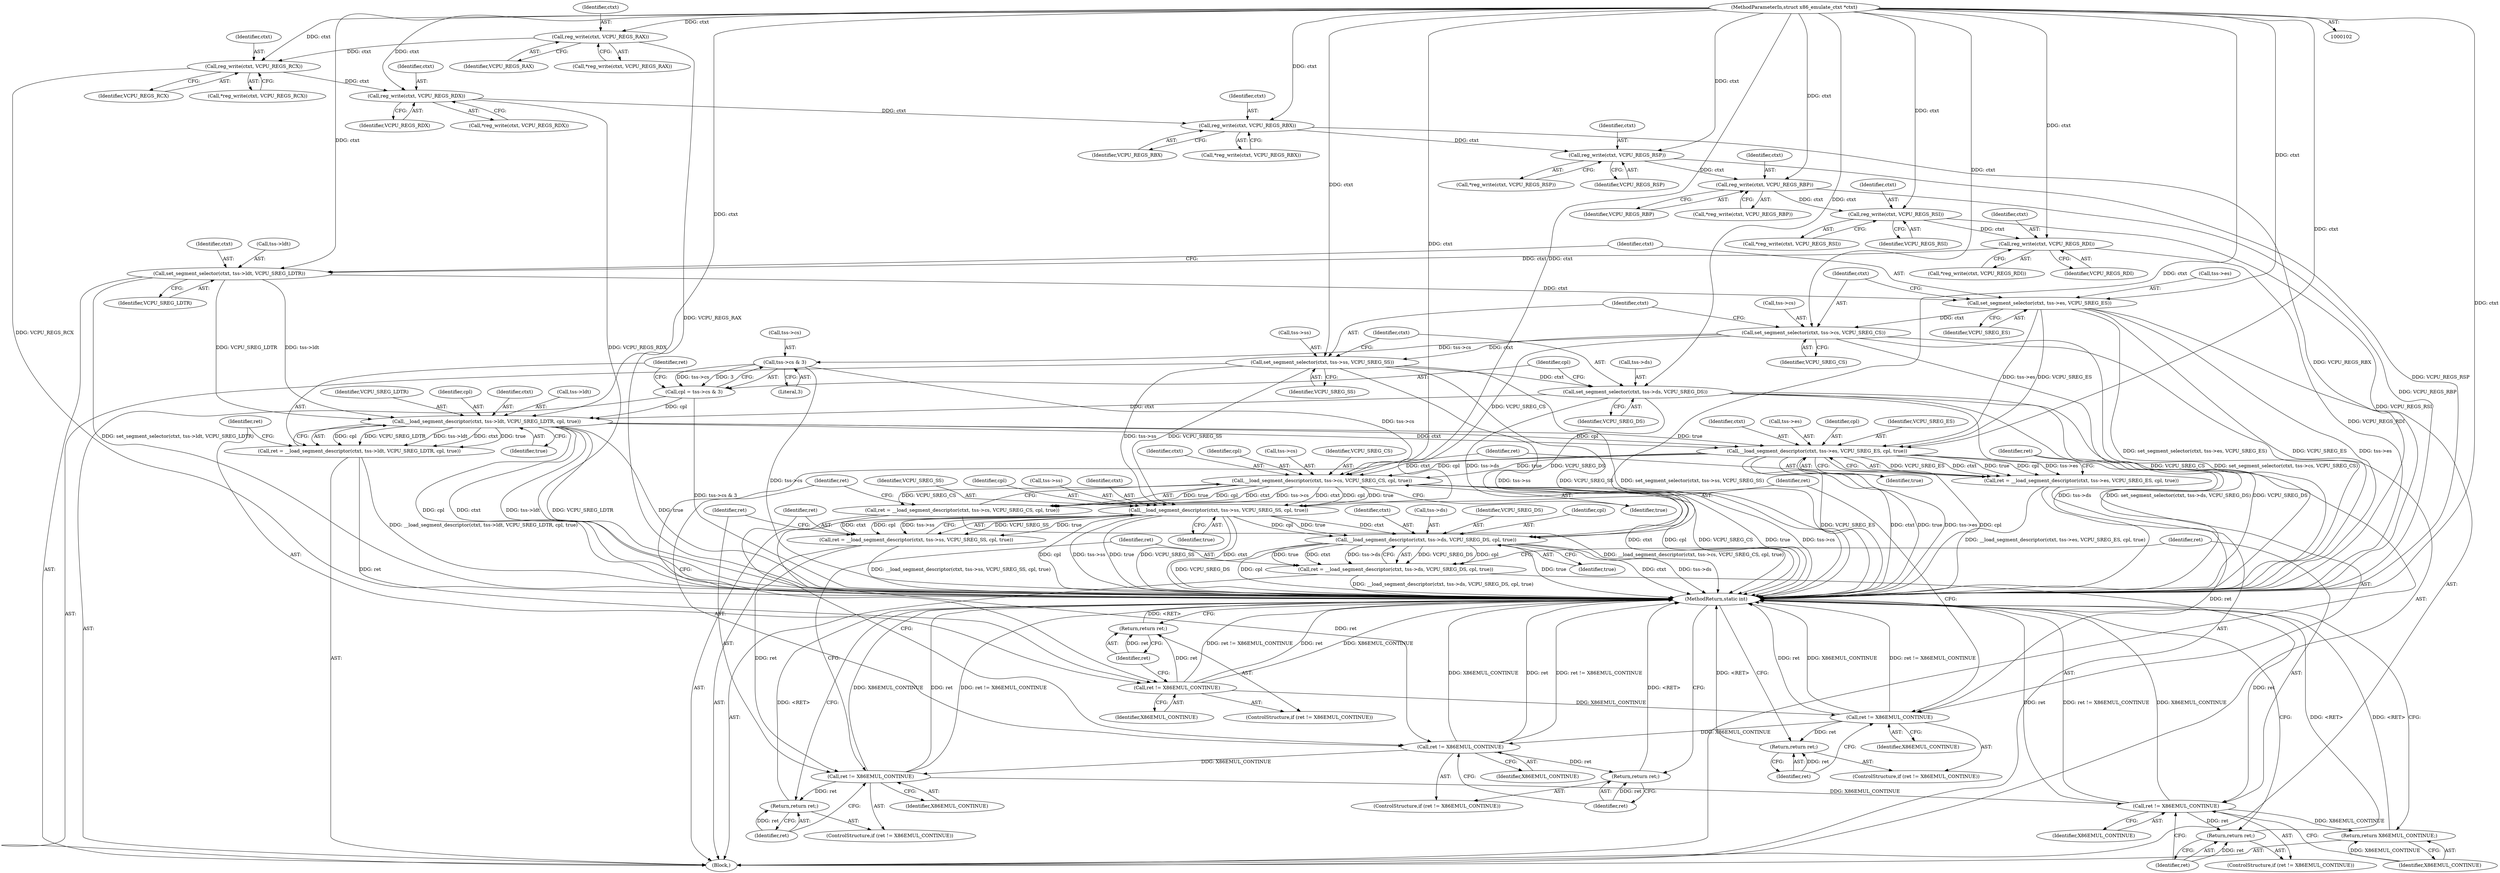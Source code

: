 digraph "1_linux_d1442d85cc30ea75f7d399474ca738e0bc96f715_4@API" {
"1000174" [label="(Call,reg_write(ctxt, VCPU_REGS_RSI))"];
"1000166" [label="(Call,reg_write(ctxt, VCPU_REGS_RBP))"];
"1000158" [label="(Call,reg_write(ctxt, VCPU_REGS_RSP))"];
"1000150" [label="(Call,reg_write(ctxt, VCPU_REGS_RBX))"];
"1000142" [label="(Call,reg_write(ctxt, VCPU_REGS_RDX))"];
"1000134" [label="(Call,reg_write(ctxt, VCPU_REGS_RCX))"];
"1000126" [label="(Call,reg_write(ctxt, VCPU_REGS_RAX))"];
"1000103" [label="(MethodParameterIn,struct x86_emulate_ctxt *ctxt)"];
"1000182" [label="(Call,reg_write(ctxt, VCPU_REGS_RDI))"];
"1000188" [label="(Call,set_segment_selector(ctxt, tss->ldt, VCPU_SREG_LDTR))"];
"1000194" [label="(Call,set_segment_selector(ctxt, tss->es, VCPU_SREG_ES))"];
"1000200" [label="(Call,set_segment_selector(ctxt, tss->cs, VCPU_SREG_CS))"];
"1000206" [label="(Call,set_segment_selector(ctxt, tss->ss, VCPU_SREG_SS))"];
"1000212" [label="(Call,set_segment_selector(ctxt, tss->ds, VCPU_SREG_DS))"];
"1000227" [label="(Call,__load_segment_descriptor(ctxt, tss->ldt, VCPU_SREG_LDTR, cpl, true))"];
"1000225" [label="(Call,ret = __load_segment_descriptor(ctxt, tss->ldt, VCPU_SREG_LDTR, cpl, true))"];
"1000236" [label="(Call,ret != X86EMUL_CONTINUE)"];
"1000239" [label="(Return,return ret;)"];
"1000252" [label="(Call,ret != X86EMUL_CONTINUE)"];
"1000255" [label="(Return,return ret;)"];
"1000268" [label="(Call,ret != X86EMUL_CONTINUE)"];
"1000271" [label="(Return,return ret;)"];
"1000284" [label="(Call,ret != X86EMUL_CONTINUE)"];
"1000287" [label="(Return,return ret;)"];
"1000300" [label="(Call,ret != X86EMUL_CONTINUE)"];
"1000303" [label="(Return,return ret;)"];
"1000305" [label="(Return,return X86EMUL_CONTINUE;)"];
"1000243" [label="(Call,__load_segment_descriptor(ctxt, tss->es, VCPU_SREG_ES, cpl, true))"];
"1000241" [label="(Call,ret = __load_segment_descriptor(ctxt, tss->es, VCPU_SREG_ES, cpl, true))"];
"1000259" [label="(Call,__load_segment_descriptor(ctxt, tss->cs, VCPU_SREG_CS, cpl, true))"];
"1000257" [label="(Call,ret = __load_segment_descriptor(ctxt, tss->cs, VCPU_SREG_CS, cpl, true))"];
"1000275" [label="(Call,__load_segment_descriptor(ctxt, tss->ss, VCPU_SREG_SS, cpl, true))"];
"1000273" [label="(Call,ret = __load_segment_descriptor(ctxt, tss->ss, VCPU_SREG_SS, cpl, true))"];
"1000291" [label="(Call,__load_segment_descriptor(ctxt, tss->ds, VCPU_SREG_DS, cpl, true))"];
"1000289" [label="(Call,ret = __load_segment_descriptor(ctxt, tss->ds, VCPU_SREG_DS, cpl, true))"];
"1000220" [label="(Call,tss->cs & 3)"];
"1000218" [label="(Call,cpl = tss->cs & 3)"];
"1000219" [label="(Identifier,cpl)"];
"1000253" [label="(Identifier,ret)"];
"1000264" [label="(Identifier,VCPU_SREG_CS)"];
"1000211" [label="(Identifier,VCPU_SREG_SS)"];
"1000251" [label="(ControlStructure,if (ret != X86EMUL_CONTINUE))"];
"1000243" [label="(Call,__load_segment_descriptor(ctxt, tss->es, VCPU_SREG_ES, cpl, true))"];
"1000293" [label="(Call,tss->ds)"];
"1000202" [label="(Call,tss->cs)"];
"1000160" [label="(Identifier,VCPU_REGS_RSP)"];
"1000208" [label="(Call,tss->ss)"];
"1000298" [label="(Identifier,true)"];
"1000105" [label="(Block,)"];
"1000167" [label="(Identifier,ctxt)"];
"1000201" [label="(Identifier,ctxt)"];
"1000224" [label="(Literal,3)"];
"1000134" [label="(Call,reg_write(ctxt, VCPU_REGS_RCX))"];
"1000296" [label="(Identifier,VCPU_SREG_DS)"];
"1000289" [label="(Call,ret = __load_segment_descriptor(ctxt, tss->ds, VCPU_SREG_DS, cpl, true))"];
"1000270" [label="(Identifier,X86EMUL_CONTINUE)"];
"1000126" [label="(Call,reg_write(ctxt, VCPU_REGS_RAX))"];
"1000174" [label="(Call,reg_write(ctxt, VCPU_REGS_RSI))"];
"1000302" [label="(Identifier,X86EMUL_CONTINUE)"];
"1000284" [label="(Call,ret != X86EMUL_CONTINUE)"];
"1000128" [label="(Identifier,VCPU_REGS_RAX)"];
"1000272" [label="(Identifier,ret)"];
"1000225" [label="(Call,ret = __load_segment_descriptor(ctxt, tss->ldt, VCPU_SREG_LDTR, cpl, true))"];
"1000285" [label="(Identifier,ret)"];
"1000257" [label="(Call,ret = __load_segment_descriptor(ctxt, tss->cs, VCPU_SREG_CS, cpl, true))"];
"1000250" [label="(Identifier,true)"];
"1000195" [label="(Identifier,ctxt)"];
"1000290" [label="(Identifier,ret)"];
"1000151" [label="(Identifier,ctxt)"];
"1000306" [label="(Identifier,X86EMUL_CONTINUE)"];
"1000193" [label="(Identifier,VCPU_SREG_LDTR)"];
"1000142" [label="(Call,reg_write(ctxt, VCPU_REGS_RDX))"];
"1000291" [label="(Call,__load_segment_descriptor(ctxt, tss->ds, VCPU_SREG_DS, cpl, true))"];
"1000269" [label="(Identifier,ret)"];
"1000297" [label="(Identifier,cpl)"];
"1000149" [label="(Call,*reg_write(ctxt, VCPU_REGS_RBX))"];
"1000235" [label="(ControlStructure,if (ret != X86EMUL_CONTINUE))"];
"1000212" [label="(Call,set_segment_selector(ctxt, tss->ds, VCPU_SREG_DS))"];
"1000125" [label="(Call,*reg_write(ctxt, VCPU_REGS_RAX))"];
"1000283" [label="(ControlStructure,if (ret != X86EMUL_CONTINUE))"];
"1000288" [label="(Identifier,ret)"];
"1000276" [label="(Identifier,ctxt)"];
"1000173" [label="(Call,*reg_write(ctxt, VCPU_REGS_RSI))"];
"1000206" [label="(Call,set_segment_selector(ctxt, tss->ss, VCPU_SREG_SS))"];
"1000226" [label="(Identifier,ret)"];
"1000280" [label="(Identifier,VCPU_SREG_SS)"];
"1000176" [label="(Identifier,VCPU_REGS_RSI)"];
"1000301" [label="(Identifier,ret)"];
"1000287" [label="(Return,return ret;)"];
"1000166" [label="(Call,reg_write(ctxt, VCPU_REGS_RBP))"];
"1000248" [label="(Identifier,VCPU_SREG_ES)"];
"1000136" [label="(Identifier,VCPU_REGS_RCX)"];
"1000299" [label="(ControlStructure,if (ret != X86EMUL_CONTINUE))"];
"1000133" [label="(Call,*reg_write(ctxt, VCPU_REGS_RCX))"];
"1000184" [label="(Identifier,VCPU_REGS_RDI)"];
"1000275" [label="(Call,__load_segment_descriptor(ctxt, tss->ss, VCPU_SREG_SS, cpl, true))"];
"1000259" [label="(Call,__load_segment_descriptor(ctxt, tss->cs, VCPU_SREG_CS, cpl, true))"];
"1000205" [label="(Identifier,VCPU_SREG_CS)"];
"1000305" [label="(Return,return X86EMUL_CONTINUE;)"];
"1000194" [label="(Call,set_segment_selector(ctxt, tss->es, VCPU_SREG_ES))"];
"1000214" [label="(Call,tss->ds)"];
"1000217" [label="(Identifier,VCPU_SREG_DS)"];
"1000255" [label="(Return,return ret;)"];
"1000183" [label="(Identifier,ctxt)"];
"1000267" [label="(ControlStructure,if (ret != X86EMUL_CONTINUE))"];
"1000274" [label="(Identifier,ret)"];
"1000232" [label="(Identifier,VCPU_SREG_LDTR)"];
"1000271" [label="(Return,return ret;)"];
"1000158" [label="(Call,reg_write(ctxt, VCPU_REGS_RSP))"];
"1000254" [label="(Identifier,X86EMUL_CONTINUE)"];
"1000165" [label="(Call,*reg_write(ctxt, VCPU_REGS_RBP))"];
"1000282" [label="(Identifier,true)"];
"1000286" [label="(Identifier,X86EMUL_CONTINUE)"];
"1000300" [label="(Call,ret != X86EMUL_CONTINUE)"];
"1000307" [label="(MethodReturn,static int)"];
"1000244" [label="(Identifier,ctxt)"];
"1000159" [label="(Identifier,ctxt)"];
"1000266" [label="(Identifier,true)"];
"1000273" [label="(Call,ret = __load_segment_descriptor(ctxt, tss->ss, VCPU_SREG_SS, cpl, true))"];
"1000281" [label="(Identifier,cpl)"];
"1000144" [label="(Identifier,VCPU_REGS_RDX)"];
"1000189" [label="(Identifier,ctxt)"];
"1000240" [label="(Identifier,ret)"];
"1000237" [label="(Identifier,ret)"];
"1000303" [label="(Return,return ret;)"];
"1000260" [label="(Identifier,ctxt)"];
"1000292" [label="(Identifier,ctxt)"];
"1000141" [label="(Call,*reg_write(ctxt, VCPU_REGS_RDX))"];
"1000150" [label="(Call,reg_write(ctxt, VCPU_REGS_RBX))"];
"1000242" [label="(Identifier,ret)"];
"1000252" [label="(Call,ret != X86EMUL_CONTINUE)"];
"1000168" [label="(Identifier,VCPU_REGS_RBP)"];
"1000227" [label="(Call,__load_segment_descriptor(ctxt, tss->ldt, VCPU_SREG_LDTR, cpl, true))"];
"1000190" [label="(Call,tss->ldt)"];
"1000152" [label="(Identifier,VCPU_REGS_RBX)"];
"1000127" [label="(Identifier,ctxt)"];
"1000239" [label="(Return,return ret;)"];
"1000221" [label="(Call,tss->cs)"];
"1000199" [label="(Identifier,VCPU_SREG_ES)"];
"1000218" [label="(Call,cpl = tss->cs & 3)"];
"1000213" [label="(Identifier,ctxt)"];
"1000175" [label="(Identifier,ctxt)"];
"1000200" [label="(Call,set_segment_selector(ctxt, tss->cs, VCPU_SREG_CS))"];
"1000207" [label="(Identifier,ctxt)"];
"1000265" [label="(Identifier,cpl)"];
"1000245" [label="(Call,tss->es)"];
"1000268" [label="(Call,ret != X86EMUL_CONTINUE)"];
"1000258" [label="(Identifier,ret)"];
"1000157" [label="(Call,*reg_write(ctxt, VCPU_REGS_RSP))"];
"1000103" [label="(MethodParameterIn,struct x86_emulate_ctxt *ctxt)"];
"1000143" [label="(Identifier,ctxt)"];
"1000256" [label="(Identifier,ret)"];
"1000241" [label="(Call,ret = __load_segment_descriptor(ctxt, tss->es, VCPU_SREG_ES, cpl, true))"];
"1000220" [label="(Call,tss->cs & 3)"];
"1000236" [label="(Call,ret != X86EMUL_CONTINUE)"];
"1000135" [label="(Identifier,ctxt)"];
"1000181" [label="(Call,*reg_write(ctxt, VCPU_REGS_RDI))"];
"1000233" [label="(Identifier,cpl)"];
"1000228" [label="(Identifier,ctxt)"];
"1000188" [label="(Call,set_segment_selector(ctxt, tss->ldt, VCPU_SREG_LDTR))"];
"1000196" [label="(Call,tss->es)"];
"1000304" [label="(Identifier,ret)"];
"1000238" [label="(Identifier,X86EMUL_CONTINUE)"];
"1000261" [label="(Call,tss->cs)"];
"1000182" [label="(Call,reg_write(ctxt, VCPU_REGS_RDI))"];
"1000234" [label="(Identifier,true)"];
"1000249" [label="(Identifier,cpl)"];
"1000277" [label="(Call,tss->ss)"];
"1000229" [label="(Call,tss->ldt)"];
"1000174" -> "1000173"  [label="AST: "];
"1000174" -> "1000176"  [label="CFG: "];
"1000175" -> "1000174"  [label="AST: "];
"1000176" -> "1000174"  [label="AST: "];
"1000173" -> "1000174"  [label="CFG: "];
"1000174" -> "1000307"  [label="DDG: VCPU_REGS_RSI"];
"1000166" -> "1000174"  [label="DDG: ctxt"];
"1000103" -> "1000174"  [label="DDG: ctxt"];
"1000174" -> "1000182"  [label="DDG: ctxt"];
"1000166" -> "1000165"  [label="AST: "];
"1000166" -> "1000168"  [label="CFG: "];
"1000167" -> "1000166"  [label="AST: "];
"1000168" -> "1000166"  [label="AST: "];
"1000165" -> "1000166"  [label="CFG: "];
"1000166" -> "1000307"  [label="DDG: VCPU_REGS_RBP"];
"1000158" -> "1000166"  [label="DDG: ctxt"];
"1000103" -> "1000166"  [label="DDG: ctxt"];
"1000158" -> "1000157"  [label="AST: "];
"1000158" -> "1000160"  [label="CFG: "];
"1000159" -> "1000158"  [label="AST: "];
"1000160" -> "1000158"  [label="AST: "];
"1000157" -> "1000158"  [label="CFG: "];
"1000158" -> "1000307"  [label="DDG: VCPU_REGS_RSP"];
"1000150" -> "1000158"  [label="DDG: ctxt"];
"1000103" -> "1000158"  [label="DDG: ctxt"];
"1000150" -> "1000149"  [label="AST: "];
"1000150" -> "1000152"  [label="CFG: "];
"1000151" -> "1000150"  [label="AST: "];
"1000152" -> "1000150"  [label="AST: "];
"1000149" -> "1000150"  [label="CFG: "];
"1000150" -> "1000307"  [label="DDG: VCPU_REGS_RBX"];
"1000142" -> "1000150"  [label="DDG: ctxt"];
"1000103" -> "1000150"  [label="DDG: ctxt"];
"1000142" -> "1000141"  [label="AST: "];
"1000142" -> "1000144"  [label="CFG: "];
"1000143" -> "1000142"  [label="AST: "];
"1000144" -> "1000142"  [label="AST: "];
"1000141" -> "1000142"  [label="CFG: "];
"1000142" -> "1000307"  [label="DDG: VCPU_REGS_RDX"];
"1000134" -> "1000142"  [label="DDG: ctxt"];
"1000103" -> "1000142"  [label="DDG: ctxt"];
"1000134" -> "1000133"  [label="AST: "];
"1000134" -> "1000136"  [label="CFG: "];
"1000135" -> "1000134"  [label="AST: "];
"1000136" -> "1000134"  [label="AST: "];
"1000133" -> "1000134"  [label="CFG: "];
"1000134" -> "1000307"  [label="DDG: VCPU_REGS_RCX"];
"1000126" -> "1000134"  [label="DDG: ctxt"];
"1000103" -> "1000134"  [label="DDG: ctxt"];
"1000126" -> "1000125"  [label="AST: "];
"1000126" -> "1000128"  [label="CFG: "];
"1000127" -> "1000126"  [label="AST: "];
"1000128" -> "1000126"  [label="AST: "];
"1000125" -> "1000126"  [label="CFG: "];
"1000126" -> "1000307"  [label="DDG: VCPU_REGS_RAX"];
"1000103" -> "1000126"  [label="DDG: ctxt"];
"1000103" -> "1000102"  [label="AST: "];
"1000103" -> "1000307"  [label="DDG: ctxt"];
"1000103" -> "1000182"  [label="DDG: ctxt"];
"1000103" -> "1000188"  [label="DDG: ctxt"];
"1000103" -> "1000194"  [label="DDG: ctxt"];
"1000103" -> "1000200"  [label="DDG: ctxt"];
"1000103" -> "1000206"  [label="DDG: ctxt"];
"1000103" -> "1000212"  [label="DDG: ctxt"];
"1000103" -> "1000227"  [label="DDG: ctxt"];
"1000103" -> "1000243"  [label="DDG: ctxt"];
"1000103" -> "1000259"  [label="DDG: ctxt"];
"1000103" -> "1000275"  [label="DDG: ctxt"];
"1000103" -> "1000291"  [label="DDG: ctxt"];
"1000182" -> "1000181"  [label="AST: "];
"1000182" -> "1000184"  [label="CFG: "];
"1000183" -> "1000182"  [label="AST: "];
"1000184" -> "1000182"  [label="AST: "];
"1000181" -> "1000182"  [label="CFG: "];
"1000182" -> "1000307"  [label="DDG: VCPU_REGS_RDI"];
"1000182" -> "1000188"  [label="DDG: ctxt"];
"1000188" -> "1000105"  [label="AST: "];
"1000188" -> "1000193"  [label="CFG: "];
"1000189" -> "1000188"  [label="AST: "];
"1000190" -> "1000188"  [label="AST: "];
"1000193" -> "1000188"  [label="AST: "];
"1000195" -> "1000188"  [label="CFG: "];
"1000188" -> "1000307"  [label="DDG: set_segment_selector(ctxt, tss->ldt, VCPU_SREG_LDTR)"];
"1000188" -> "1000194"  [label="DDG: ctxt"];
"1000188" -> "1000227"  [label="DDG: tss->ldt"];
"1000188" -> "1000227"  [label="DDG: VCPU_SREG_LDTR"];
"1000194" -> "1000105"  [label="AST: "];
"1000194" -> "1000199"  [label="CFG: "];
"1000195" -> "1000194"  [label="AST: "];
"1000196" -> "1000194"  [label="AST: "];
"1000199" -> "1000194"  [label="AST: "];
"1000201" -> "1000194"  [label="CFG: "];
"1000194" -> "1000307"  [label="DDG: set_segment_selector(ctxt, tss->es, VCPU_SREG_ES)"];
"1000194" -> "1000307"  [label="DDG: VCPU_SREG_ES"];
"1000194" -> "1000307"  [label="DDG: tss->es"];
"1000194" -> "1000200"  [label="DDG: ctxt"];
"1000194" -> "1000243"  [label="DDG: tss->es"];
"1000194" -> "1000243"  [label="DDG: VCPU_SREG_ES"];
"1000200" -> "1000105"  [label="AST: "];
"1000200" -> "1000205"  [label="CFG: "];
"1000201" -> "1000200"  [label="AST: "];
"1000202" -> "1000200"  [label="AST: "];
"1000205" -> "1000200"  [label="AST: "];
"1000207" -> "1000200"  [label="CFG: "];
"1000200" -> "1000307"  [label="DDG: set_segment_selector(ctxt, tss->cs, VCPU_SREG_CS)"];
"1000200" -> "1000307"  [label="DDG: VCPU_SREG_CS"];
"1000200" -> "1000206"  [label="DDG: ctxt"];
"1000200" -> "1000220"  [label="DDG: tss->cs"];
"1000200" -> "1000259"  [label="DDG: VCPU_SREG_CS"];
"1000206" -> "1000105"  [label="AST: "];
"1000206" -> "1000211"  [label="CFG: "];
"1000207" -> "1000206"  [label="AST: "];
"1000208" -> "1000206"  [label="AST: "];
"1000211" -> "1000206"  [label="AST: "];
"1000213" -> "1000206"  [label="CFG: "];
"1000206" -> "1000307"  [label="DDG: set_segment_selector(ctxt, tss->ss, VCPU_SREG_SS)"];
"1000206" -> "1000307"  [label="DDG: tss->ss"];
"1000206" -> "1000307"  [label="DDG: VCPU_SREG_SS"];
"1000206" -> "1000212"  [label="DDG: ctxt"];
"1000206" -> "1000275"  [label="DDG: tss->ss"];
"1000206" -> "1000275"  [label="DDG: VCPU_SREG_SS"];
"1000212" -> "1000105"  [label="AST: "];
"1000212" -> "1000217"  [label="CFG: "];
"1000213" -> "1000212"  [label="AST: "];
"1000214" -> "1000212"  [label="AST: "];
"1000217" -> "1000212"  [label="AST: "];
"1000219" -> "1000212"  [label="CFG: "];
"1000212" -> "1000307"  [label="DDG: VCPU_SREG_DS"];
"1000212" -> "1000307"  [label="DDG: tss->ds"];
"1000212" -> "1000307"  [label="DDG: set_segment_selector(ctxt, tss->ds, VCPU_SREG_DS)"];
"1000212" -> "1000227"  [label="DDG: ctxt"];
"1000212" -> "1000291"  [label="DDG: tss->ds"];
"1000212" -> "1000291"  [label="DDG: VCPU_SREG_DS"];
"1000227" -> "1000225"  [label="AST: "];
"1000227" -> "1000234"  [label="CFG: "];
"1000228" -> "1000227"  [label="AST: "];
"1000229" -> "1000227"  [label="AST: "];
"1000232" -> "1000227"  [label="AST: "];
"1000233" -> "1000227"  [label="AST: "];
"1000234" -> "1000227"  [label="AST: "];
"1000225" -> "1000227"  [label="CFG: "];
"1000227" -> "1000307"  [label="DDG: cpl"];
"1000227" -> "1000307"  [label="DDG: ctxt"];
"1000227" -> "1000307"  [label="DDG: tss->ldt"];
"1000227" -> "1000307"  [label="DDG: VCPU_SREG_LDTR"];
"1000227" -> "1000307"  [label="DDG: true"];
"1000227" -> "1000225"  [label="DDG: cpl"];
"1000227" -> "1000225"  [label="DDG: VCPU_SREG_LDTR"];
"1000227" -> "1000225"  [label="DDG: tss->ldt"];
"1000227" -> "1000225"  [label="DDG: ctxt"];
"1000227" -> "1000225"  [label="DDG: true"];
"1000218" -> "1000227"  [label="DDG: cpl"];
"1000227" -> "1000243"  [label="DDG: ctxt"];
"1000227" -> "1000243"  [label="DDG: cpl"];
"1000227" -> "1000243"  [label="DDG: true"];
"1000225" -> "1000105"  [label="AST: "];
"1000226" -> "1000225"  [label="AST: "];
"1000237" -> "1000225"  [label="CFG: "];
"1000225" -> "1000307"  [label="DDG: __load_segment_descriptor(ctxt, tss->ldt, VCPU_SREG_LDTR, cpl, true)"];
"1000225" -> "1000236"  [label="DDG: ret"];
"1000236" -> "1000235"  [label="AST: "];
"1000236" -> "1000238"  [label="CFG: "];
"1000237" -> "1000236"  [label="AST: "];
"1000238" -> "1000236"  [label="AST: "];
"1000240" -> "1000236"  [label="CFG: "];
"1000242" -> "1000236"  [label="CFG: "];
"1000236" -> "1000307"  [label="DDG: ret"];
"1000236" -> "1000307"  [label="DDG: ret != X86EMUL_CONTINUE"];
"1000236" -> "1000307"  [label="DDG: X86EMUL_CONTINUE"];
"1000236" -> "1000239"  [label="DDG: ret"];
"1000236" -> "1000252"  [label="DDG: X86EMUL_CONTINUE"];
"1000239" -> "1000235"  [label="AST: "];
"1000239" -> "1000240"  [label="CFG: "];
"1000240" -> "1000239"  [label="AST: "];
"1000307" -> "1000239"  [label="CFG: "];
"1000239" -> "1000307"  [label="DDG: <RET>"];
"1000240" -> "1000239"  [label="DDG: ret"];
"1000252" -> "1000251"  [label="AST: "];
"1000252" -> "1000254"  [label="CFG: "];
"1000253" -> "1000252"  [label="AST: "];
"1000254" -> "1000252"  [label="AST: "];
"1000256" -> "1000252"  [label="CFG: "];
"1000258" -> "1000252"  [label="CFG: "];
"1000252" -> "1000307"  [label="DDG: ret"];
"1000252" -> "1000307"  [label="DDG: X86EMUL_CONTINUE"];
"1000252" -> "1000307"  [label="DDG: ret != X86EMUL_CONTINUE"];
"1000241" -> "1000252"  [label="DDG: ret"];
"1000252" -> "1000255"  [label="DDG: ret"];
"1000252" -> "1000268"  [label="DDG: X86EMUL_CONTINUE"];
"1000255" -> "1000251"  [label="AST: "];
"1000255" -> "1000256"  [label="CFG: "];
"1000256" -> "1000255"  [label="AST: "];
"1000307" -> "1000255"  [label="CFG: "];
"1000255" -> "1000307"  [label="DDG: <RET>"];
"1000256" -> "1000255"  [label="DDG: ret"];
"1000268" -> "1000267"  [label="AST: "];
"1000268" -> "1000270"  [label="CFG: "];
"1000269" -> "1000268"  [label="AST: "];
"1000270" -> "1000268"  [label="AST: "];
"1000272" -> "1000268"  [label="CFG: "];
"1000274" -> "1000268"  [label="CFG: "];
"1000268" -> "1000307"  [label="DDG: ret"];
"1000268" -> "1000307"  [label="DDG: ret != X86EMUL_CONTINUE"];
"1000268" -> "1000307"  [label="DDG: X86EMUL_CONTINUE"];
"1000257" -> "1000268"  [label="DDG: ret"];
"1000268" -> "1000271"  [label="DDG: ret"];
"1000268" -> "1000284"  [label="DDG: X86EMUL_CONTINUE"];
"1000271" -> "1000267"  [label="AST: "];
"1000271" -> "1000272"  [label="CFG: "];
"1000272" -> "1000271"  [label="AST: "];
"1000307" -> "1000271"  [label="CFG: "];
"1000271" -> "1000307"  [label="DDG: <RET>"];
"1000272" -> "1000271"  [label="DDG: ret"];
"1000284" -> "1000283"  [label="AST: "];
"1000284" -> "1000286"  [label="CFG: "];
"1000285" -> "1000284"  [label="AST: "];
"1000286" -> "1000284"  [label="AST: "];
"1000288" -> "1000284"  [label="CFG: "];
"1000290" -> "1000284"  [label="CFG: "];
"1000284" -> "1000307"  [label="DDG: X86EMUL_CONTINUE"];
"1000284" -> "1000307"  [label="DDG: ret"];
"1000284" -> "1000307"  [label="DDG: ret != X86EMUL_CONTINUE"];
"1000273" -> "1000284"  [label="DDG: ret"];
"1000284" -> "1000287"  [label="DDG: ret"];
"1000284" -> "1000300"  [label="DDG: X86EMUL_CONTINUE"];
"1000287" -> "1000283"  [label="AST: "];
"1000287" -> "1000288"  [label="CFG: "];
"1000288" -> "1000287"  [label="AST: "];
"1000307" -> "1000287"  [label="CFG: "];
"1000287" -> "1000307"  [label="DDG: <RET>"];
"1000288" -> "1000287"  [label="DDG: ret"];
"1000300" -> "1000299"  [label="AST: "];
"1000300" -> "1000302"  [label="CFG: "];
"1000301" -> "1000300"  [label="AST: "];
"1000302" -> "1000300"  [label="AST: "];
"1000304" -> "1000300"  [label="CFG: "];
"1000306" -> "1000300"  [label="CFG: "];
"1000300" -> "1000307"  [label="DDG: X86EMUL_CONTINUE"];
"1000300" -> "1000307"  [label="DDG: ret"];
"1000300" -> "1000307"  [label="DDG: ret != X86EMUL_CONTINUE"];
"1000289" -> "1000300"  [label="DDG: ret"];
"1000300" -> "1000303"  [label="DDG: ret"];
"1000300" -> "1000305"  [label="DDG: X86EMUL_CONTINUE"];
"1000303" -> "1000299"  [label="AST: "];
"1000303" -> "1000304"  [label="CFG: "];
"1000304" -> "1000303"  [label="AST: "];
"1000307" -> "1000303"  [label="CFG: "];
"1000303" -> "1000307"  [label="DDG: <RET>"];
"1000304" -> "1000303"  [label="DDG: ret"];
"1000305" -> "1000105"  [label="AST: "];
"1000305" -> "1000306"  [label="CFG: "];
"1000306" -> "1000305"  [label="AST: "];
"1000307" -> "1000305"  [label="CFG: "];
"1000305" -> "1000307"  [label="DDG: <RET>"];
"1000306" -> "1000305"  [label="DDG: X86EMUL_CONTINUE"];
"1000243" -> "1000241"  [label="AST: "];
"1000243" -> "1000250"  [label="CFG: "];
"1000244" -> "1000243"  [label="AST: "];
"1000245" -> "1000243"  [label="AST: "];
"1000248" -> "1000243"  [label="AST: "];
"1000249" -> "1000243"  [label="AST: "];
"1000250" -> "1000243"  [label="AST: "];
"1000241" -> "1000243"  [label="CFG: "];
"1000243" -> "1000307"  [label="DDG: VCPU_SREG_ES"];
"1000243" -> "1000307"  [label="DDG: ctxt"];
"1000243" -> "1000307"  [label="DDG: true"];
"1000243" -> "1000307"  [label="DDG: tss->es"];
"1000243" -> "1000307"  [label="DDG: cpl"];
"1000243" -> "1000241"  [label="DDG: VCPU_SREG_ES"];
"1000243" -> "1000241"  [label="DDG: ctxt"];
"1000243" -> "1000241"  [label="DDG: true"];
"1000243" -> "1000241"  [label="DDG: cpl"];
"1000243" -> "1000241"  [label="DDG: tss->es"];
"1000243" -> "1000259"  [label="DDG: ctxt"];
"1000243" -> "1000259"  [label="DDG: cpl"];
"1000243" -> "1000259"  [label="DDG: true"];
"1000241" -> "1000105"  [label="AST: "];
"1000242" -> "1000241"  [label="AST: "];
"1000253" -> "1000241"  [label="CFG: "];
"1000241" -> "1000307"  [label="DDG: __load_segment_descriptor(ctxt, tss->es, VCPU_SREG_ES, cpl, true)"];
"1000259" -> "1000257"  [label="AST: "];
"1000259" -> "1000266"  [label="CFG: "];
"1000260" -> "1000259"  [label="AST: "];
"1000261" -> "1000259"  [label="AST: "];
"1000264" -> "1000259"  [label="AST: "];
"1000265" -> "1000259"  [label="AST: "];
"1000266" -> "1000259"  [label="AST: "];
"1000257" -> "1000259"  [label="CFG: "];
"1000259" -> "1000307"  [label="DDG: ctxt"];
"1000259" -> "1000307"  [label="DDG: cpl"];
"1000259" -> "1000307"  [label="DDG: VCPU_SREG_CS"];
"1000259" -> "1000307"  [label="DDG: true"];
"1000259" -> "1000307"  [label="DDG: tss->cs"];
"1000259" -> "1000257"  [label="DDG: true"];
"1000259" -> "1000257"  [label="DDG: cpl"];
"1000259" -> "1000257"  [label="DDG: ctxt"];
"1000259" -> "1000257"  [label="DDG: tss->cs"];
"1000259" -> "1000257"  [label="DDG: VCPU_SREG_CS"];
"1000220" -> "1000259"  [label="DDG: tss->cs"];
"1000259" -> "1000275"  [label="DDG: ctxt"];
"1000259" -> "1000275"  [label="DDG: cpl"];
"1000259" -> "1000275"  [label="DDG: true"];
"1000257" -> "1000105"  [label="AST: "];
"1000258" -> "1000257"  [label="AST: "];
"1000269" -> "1000257"  [label="CFG: "];
"1000257" -> "1000307"  [label="DDG: __load_segment_descriptor(ctxt, tss->cs, VCPU_SREG_CS, cpl, true)"];
"1000275" -> "1000273"  [label="AST: "];
"1000275" -> "1000282"  [label="CFG: "];
"1000276" -> "1000275"  [label="AST: "];
"1000277" -> "1000275"  [label="AST: "];
"1000280" -> "1000275"  [label="AST: "];
"1000281" -> "1000275"  [label="AST: "];
"1000282" -> "1000275"  [label="AST: "];
"1000273" -> "1000275"  [label="CFG: "];
"1000275" -> "1000307"  [label="DDG: true"];
"1000275" -> "1000307"  [label="DDG: VCPU_SREG_SS"];
"1000275" -> "1000307"  [label="DDG: ctxt"];
"1000275" -> "1000307"  [label="DDG: cpl"];
"1000275" -> "1000307"  [label="DDG: tss->ss"];
"1000275" -> "1000273"  [label="DDG: VCPU_SREG_SS"];
"1000275" -> "1000273"  [label="DDG: true"];
"1000275" -> "1000273"  [label="DDG: ctxt"];
"1000275" -> "1000273"  [label="DDG: cpl"];
"1000275" -> "1000273"  [label="DDG: tss->ss"];
"1000275" -> "1000291"  [label="DDG: ctxt"];
"1000275" -> "1000291"  [label="DDG: cpl"];
"1000275" -> "1000291"  [label="DDG: true"];
"1000273" -> "1000105"  [label="AST: "];
"1000274" -> "1000273"  [label="AST: "];
"1000285" -> "1000273"  [label="CFG: "];
"1000273" -> "1000307"  [label="DDG: __load_segment_descriptor(ctxt, tss->ss, VCPU_SREG_SS, cpl, true)"];
"1000291" -> "1000289"  [label="AST: "];
"1000291" -> "1000298"  [label="CFG: "];
"1000292" -> "1000291"  [label="AST: "];
"1000293" -> "1000291"  [label="AST: "];
"1000296" -> "1000291"  [label="AST: "];
"1000297" -> "1000291"  [label="AST: "];
"1000298" -> "1000291"  [label="AST: "];
"1000289" -> "1000291"  [label="CFG: "];
"1000291" -> "1000307"  [label="DDG: true"];
"1000291" -> "1000307"  [label="DDG: ctxt"];
"1000291" -> "1000307"  [label="DDG: tss->ds"];
"1000291" -> "1000307"  [label="DDG: VCPU_SREG_DS"];
"1000291" -> "1000307"  [label="DDG: cpl"];
"1000291" -> "1000289"  [label="DDG: VCPU_SREG_DS"];
"1000291" -> "1000289"  [label="DDG: cpl"];
"1000291" -> "1000289"  [label="DDG: true"];
"1000291" -> "1000289"  [label="DDG: ctxt"];
"1000291" -> "1000289"  [label="DDG: tss->ds"];
"1000289" -> "1000105"  [label="AST: "];
"1000290" -> "1000289"  [label="AST: "];
"1000301" -> "1000289"  [label="CFG: "];
"1000289" -> "1000307"  [label="DDG: __load_segment_descriptor(ctxt, tss->ds, VCPU_SREG_DS, cpl, true)"];
"1000220" -> "1000218"  [label="AST: "];
"1000220" -> "1000224"  [label="CFG: "];
"1000221" -> "1000220"  [label="AST: "];
"1000224" -> "1000220"  [label="AST: "];
"1000218" -> "1000220"  [label="CFG: "];
"1000220" -> "1000307"  [label="DDG: tss->cs"];
"1000220" -> "1000218"  [label="DDG: tss->cs"];
"1000220" -> "1000218"  [label="DDG: 3"];
"1000218" -> "1000105"  [label="AST: "];
"1000219" -> "1000218"  [label="AST: "];
"1000226" -> "1000218"  [label="CFG: "];
"1000218" -> "1000307"  [label="DDG: tss->cs & 3"];
}
